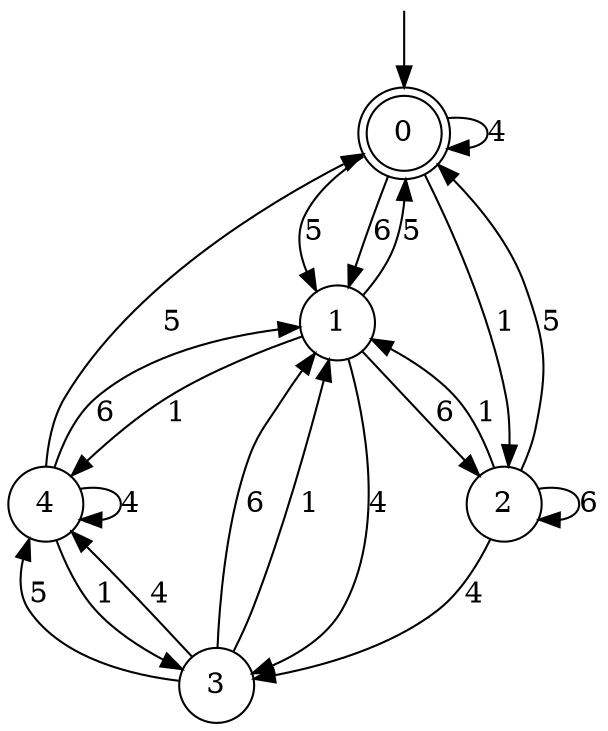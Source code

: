 digraph g {

	s0 [shape="doublecircle" label="0"];
	s1 [shape="circle" label="1"];
	s2 [shape="circle" label="2"];
	s3 [shape="circle" label="3"];
	s4 [shape="circle" label="4"];
	s0 -> s0 [label="4"];
	s0 -> s1 [label="5"];
	s0 -> s1 [label="6"];
	s0 -> s2 [label="1"];
	s1 -> s3 [label="4"];
	s1 -> s0 [label="5"];
	s1 -> s2 [label="6"];
	s1 -> s4 [label="1"];
	s2 -> s3 [label="4"];
	s2 -> s0 [label="5"];
	s2 -> s2 [label="6"];
	s2 -> s1 [label="1"];
	s3 -> s4 [label="4"];
	s3 -> s4 [label="5"];
	s3 -> s1 [label="6"];
	s3 -> s1 [label="1"];
	s4 -> s4 [label="4"];
	s4 -> s0 [label="5"];
	s4 -> s1 [label="6"];
	s4 -> s3 [label="1"];

__start0 [label="" shape="none" width="0" height="0"];
__start0 -> s0;

}
